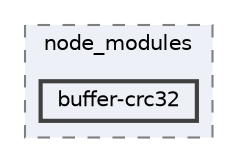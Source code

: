 digraph "C:/Users/arisc/OneDrive/Documents/GitHub/FINAL/EcoEats-Project/node_modules/buffer-crc32"
{
 // LATEX_PDF_SIZE
  bgcolor="transparent";
  edge [fontname=Helvetica,fontsize=10,labelfontname=Helvetica,labelfontsize=10];
  node [fontname=Helvetica,fontsize=10,shape=box,height=0.2,width=0.4];
  compound=true
  subgraph clusterdir_5091f2b68170d33f954320199e2fed0a {
    graph [ bgcolor="#edf0f7", pencolor="grey50", label="node_modules", fontname=Helvetica,fontsize=10 style="filled,dashed", URL="dir_5091f2b68170d33f954320199e2fed0a.html",tooltip=""]
  dir_9df34abd94f9cebf73655c987a81274d [label="buffer-crc32", fillcolor="#edf0f7", color="grey25", style="filled,bold", URL="dir_9df34abd94f9cebf73655c987a81274d.html",tooltip=""];
  }
}

